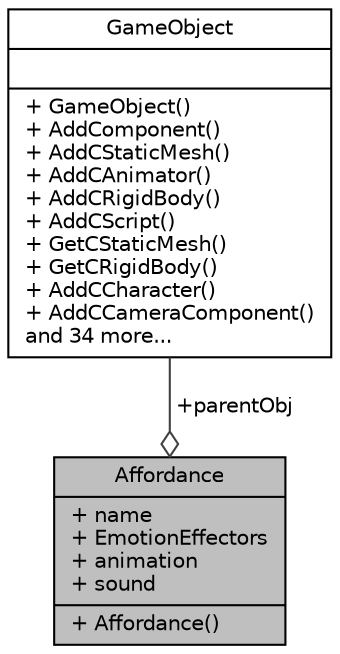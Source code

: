digraph "Affordance"
{
 // LATEX_PDF_SIZE
  edge [fontname="Helvetica",fontsize="10",labelfontname="Helvetica",labelfontsize="10"];
  node [fontname="Helvetica",fontsize="10",shape=record];
  Node1 [label="{Affordance\n|+ name\l+ EmotionEffectors\l+ animation\l+ sound\l|+ Affordance()\l}",height=0.2,width=0.4,color="black", fillcolor="grey75", style="filled", fontcolor="black",tooltip=" "];
  Node2 -> Node1 [color="grey25",fontsize="10",style="solid",label=" +parentObj" ,arrowhead="odiamond",fontname="Helvetica"];
  Node2 [label="{GameObject\n||+ GameObject()\l+ AddComponent()\l+ AddCStaticMesh()\l+ AddCAnimator()\l+ AddCRigidBody()\l+ AddCScript()\l+ GetCStaticMesh()\l+ GetCRigidBody()\l+ AddCCharacter()\l+ AddCCameraComponent()\land 34 more...\l}",height=0.2,width=0.4,color="black", fillcolor="white", style="filled",URL="$class_game_object.html",tooltip="An object as represented in the game world containing all information on the object itself and its co..."];
}
